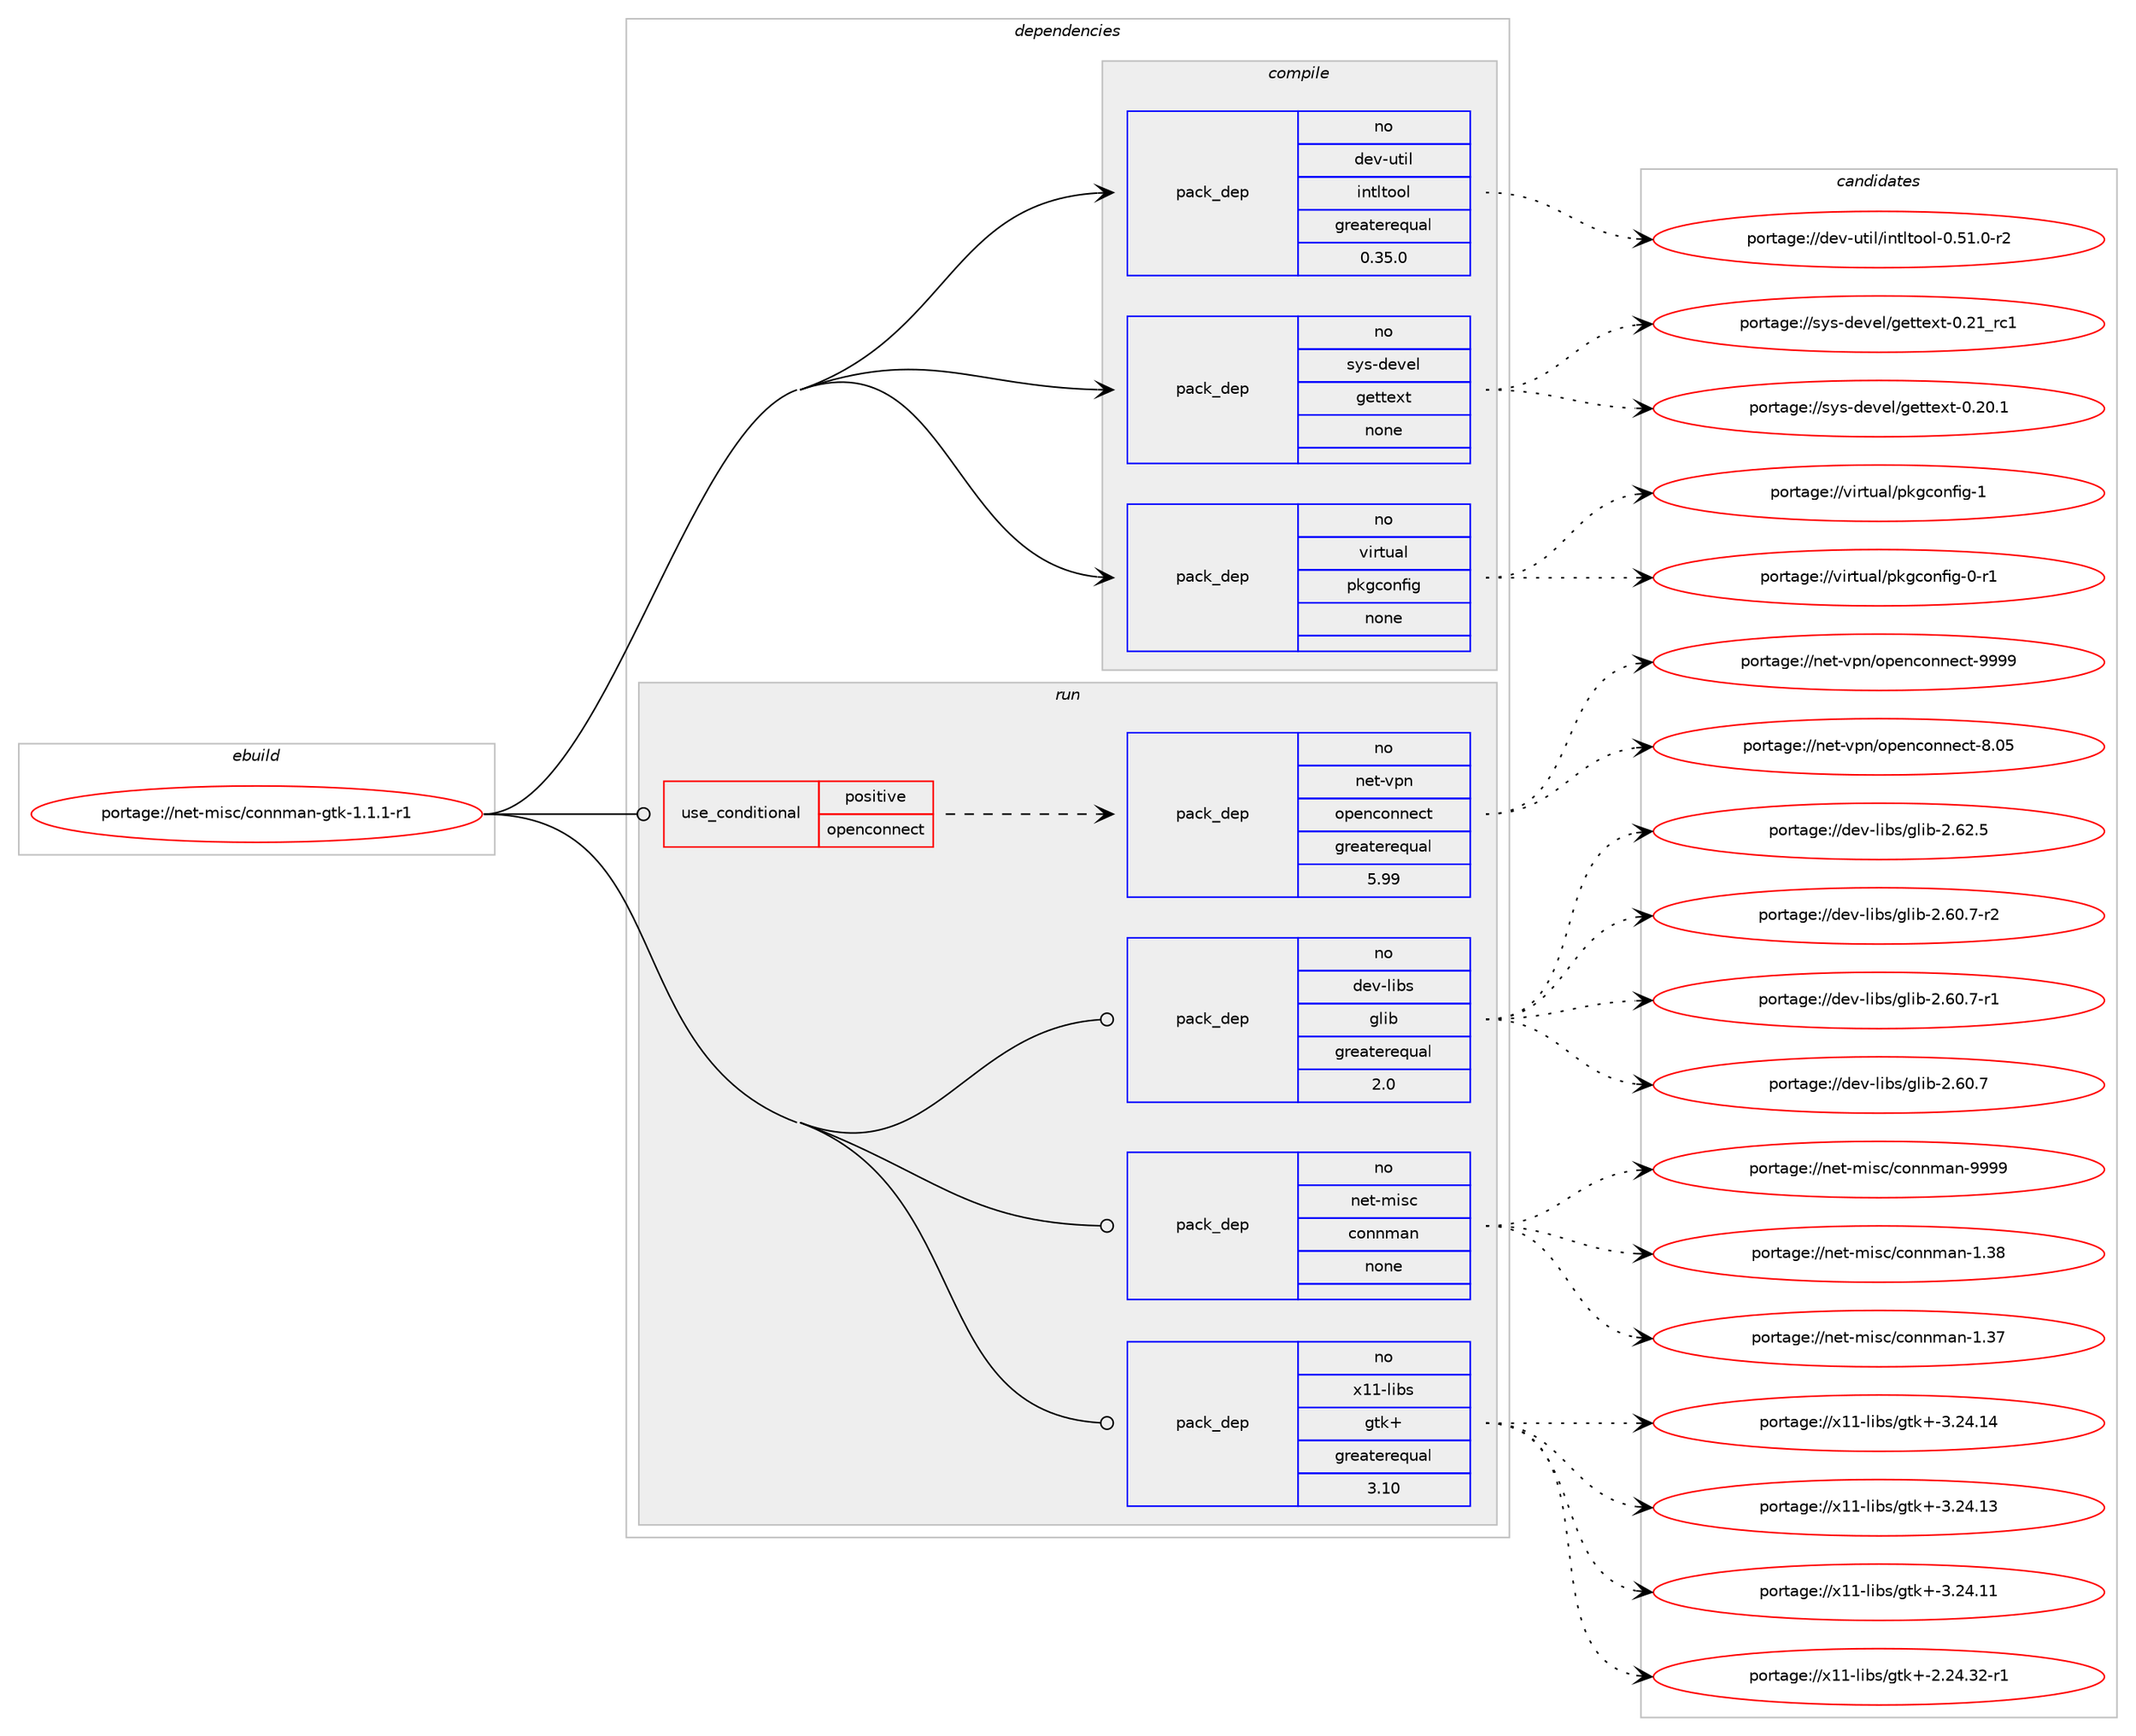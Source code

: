 digraph prolog {

# *************
# Graph options
# *************

newrank=true;
concentrate=true;
compound=true;
graph [rankdir=LR,fontname=Helvetica,fontsize=10,ranksep=1.5];#, ranksep=2.5, nodesep=0.2];
edge  [arrowhead=vee];
node  [fontname=Helvetica,fontsize=10];

# **********
# The ebuild
# **********

subgraph cluster_leftcol {
color=gray;
rank=same;
label=<<i>ebuild</i>>;
id [label="portage://net-misc/connman-gtk-1.1.1-r1", color=red, width=4, href="../net-misc/connman-gtk-1.1.1-r1.svg"];
}

# ****************
# The dependencies
# ****************

subgraph cluster_midcol {
color=gray;
label=<<i>dependencies</i>>;
subgraph cluster_compile {
fillcolor="#eeeeee";
style=filled;
label=<<i>compile</i>>;
subgraph pack58565 {
dependency75485 [label=<<TABLE BORDER="0" CELLBORDER="1" CELLSPACING="0" CELLPADDING="4" WIDTH="220"><TR><TD ROWSPAN="6" CELLPADDING="30">pack_dep</TD></TR><TR><TD WIDTH="110">no</TD></TR><TR><TD>dev-util</TD></TR><TR><TD>intltool</TD></TR><TR><TD>greaterequal</TD></TR><TR><TD>0.35.0</TD></TR></TABLE>>, shape=none, color=blue];
}
id:e -> dependency75485:w [weight=20,style="solid",arrowhead="vee"];
subgraph pack58566 {
dependency75486 [label=<<TABLE BORDER="0" CELLBORDER="1" CELLSPACING="0" CELLPADDING="4" WIDTH="220"><TR><TD ROWSPAN="6" CELLPADDING="30">pack_dep</TD></TR><TR><TD WIDTH="110">no</TD></TR><TR><TD>sys-devel</TD></TR><TR><TD>gettext</TD></TR><TR><TD>none</TD></TR><TR><TD></TD></TR></TABLE>>, shape=none, color=blue];
}
id:e -> dependency75486:w [weight=20,style="solid",arrowhead="vee"];
subgraph pack58567 {
dependency75487 [label=<<TABLE BORDER="0" CELLBORDER="1" CELLSPACING="0" CELLPADDING="4" WIDTH="220"><TR><TD ROWSPAN="6" CELLPADDING="30">pack_dep</TD></TR><TR><TD WIDTH="110">no</TD></TR><TR><TD>virtual</TD></TR><TR><TD>pkgconfig</TD></TR><TR><TD>none</TD></TR><TR><TD></TD></TR></TABLE>>, shape=none, color=blue];
}
id:e -> dependency75487:w [weight=20,style="solid",arrowhead="vee"];
}
subgraph cluster_compileandrun {
fillcolor="#eeeeee";
style=filled;
label=<<i>compile and run</i>>;
}
subgraph cluster_run {
fillcolor="#eeeeee";
style=filled;
label=<<i>run</i>>;
subgraph cond15465 {
dependency75488 [label=<<TABLE BORDER="0" CELLBORDER="1" CELLSPACING="0" CELLPADDING="4"><TR><TD ROWSPAN="3" CELLPADDING="10">use_conditional</TD></TR><TR><TD>positive</TD></TR><TR><TD>openconnect</TD></TR></TABLE>>, shape=none, color=red];
subgraph pack58568 {
dependency75489 [label=<<TABLE BORDER="0" CELLBORDER="1" CELLSPACING="0" CELLPADDING="4" WIDTH="220"><TR><TD ROWSPAN="6" CELLPADDING="30">pack_dep</TD></TR><TR><TD WIDTH="110">no</TD></TR><TR><TD>net-vpn</TD></TR><TR><TD>openconnect</TD></TR><TR><TD>greaterequal</TD></TR><TR><TD>5.99</TD></TR></TABLE>>, shape=none, color=blue];
}
dependency75488:e -> dependency75489:w [weight=20,style="dashed",arrowhead="vee"];
}
id:e -> dependency75488:w [weight=20,style="solid",arrowhead="odot"];
subgraph pack58569 {
dependency75490 [label=<<TABLE BORDER="0" CELLBORDER="1" CELLSPACING="0" CELLPADDING="4" WIDTH="220"><TR><TD ROWSPAN="6" CELLPADDING="30">pack_dep</TD></TR><TR><TD WIDTH="110">no</TD></TR><TR><TD>dev-libs</TD></TR><TR><TD>glib</TD></TR><TR><TD>greaterequal</TD></TR><TR><TD>2.0</TD></TR></TABLE>>, shape=none, color=blue];
}
id:e -> dependency75490:w [weight=20,style="solid",arrowhead="odot"];
subgraph pack58570 {
dependency75491 [label=<<TABLE BORDER="0" CELLBORDER="1" CELLSPACING="0" CELLPADDING="4" WIDTH="220"><TR><TD ROWSPAN="6" CELLPADDING="30">pack_dep</TD></TR><TR><TD WIDTH="110">no</TD></TR><TR><TD>net-misc</TD></TR><TR><TD>connman</TD></TR><TR><TD>none</TD></TR><TR><TD></TD></TR></TABLE>>, shape=none, color=blue];
}
id:e -> dependency75491:w [weight=20,style="solid",arrowhead="odot"];
subgraph pack58571 {
dependency75492 [label=<<TABLE BORDER="0" CELLBORDER="1" CELLSPACING="0" CELLPADDING="4" WIDTH="220"><TR><TD ROWSPAN="6" CELLPADDING="30">pack_dep</TD></TR><TR><TD WIDTH="110">no</TD></TR><TR><TD>x11-libs</TD></TR><TR><TD>gtk+</TD></TR><TR><TD>greaterequal</TD></TR><TR><TD>3.10</TD></TR></TABLE>>, shape=none, color=blue];
}
id:e -> dependency75492:w [weight=20,style="solid",arrowhead="odot"];
}
}

# **************
# The candidates
# **************

subgraph cluster_choices {
rank=same;
color=gray;
label=<<i>candidates</i>>;

subgraph choice58565 {
color=black;
nodesep=1;
choice1001011184511711610510847105110116108116111111108454846534946484511450 [label="portage://dev-util/intltool-0.51.0-r2", color=red, width=4,href="../dev-util/intltool-0.51.0-r2.svg"];
dependency75485:e -> choice1001011184511711610510847105110116108116111111108454846534946484511450:w [style=dotted,weight="100"];
}
subgraph choice58566 {
color=black;
nodesep=1;
choice11512111545100101118101108471031011161161011201164548465049951149949 [label="portage://sys-devel/gettext-0.21_rc1", color=red, width=4,href="../sys-devel/gettext-0.21_rc1.svg"];
choice115121115451001011181011084710310111611610112011645484650484649 [label="portage://sys-devel/gettext-0.20.1", color=red, width=4,href="../sys-devel/gettext-0.20.1.svg"];
dependency75486:e -> choice11512111545100101118101108471031011161161011201164548465049951149949:w [style=dotted,weight="100"];
dependency75486:e -> choice115121115451001011181011084710310111611610112011645484650484649:w [style=dotted,weight="100"];
}
subgraph choice58567 {
color=black;
nodesep=1;
choice1181051141161179710847112107103991111101021051034549 [label="portage://virtual/pkgconfig-1", color=red, width=4,href="../virtual/pkgconfig-1.svg"];
choice11810511411611797108471121071039911111010210510345484511449 [label="portage://virtual/pkgconfig-0-r1", color=red, width=4,href="../virtual/pkgconfig-0-r1.svg"];
dependency75487:e -> choice1181051141161179710847112107103991111101021051034549:w [style=dotted,weight="100"];
dependency75487:e -> choice11810511411611797108471121071039911111010210510345484511449:w [style=dotted,weight="100"];
}
subgraph choice58568 {
color=black;
nodesep=1;
choice110101116451181121104711111210111099111110110101991164557575757 [label="portage://net-vpn/openconnect-9999", color=red, width=4,href="../net-vpn/openconnect-9999.svg"];
choice110101116451181121104711111210111099111110110101991164556464853 [label="portage://net-vpn/openconnect-8.05", color=red, width=4,href="../net-vpn/openconnect-8.05.svg"];
dependency75489:e -> choice110101116451181121104711111210111099111110110101991164557575757:w [style=dotted,weight="100"];
dependency75489:e -> choice110101116451181121104711111210111099111110110101991164556464853:w [style=dotted,weight="100"];
}
subgraph choice58569 {
color=black;
nodesep=1;
choice1001011184510810598115471031081059845504654504653 [label="portage://dev-libs/glib-2.62.5", color=red, width=4,href="../dev-libs/glib-2.62.5.svg"];
choice10010111845108105981154710310810598455046544846554511450 [label="portage://dev-libs/glib-2.60.7-r2", color=red, width=4,href="../dev-libs/glib-2.60.7-r2.svg"];
choice10010111845108105981154710310810598455046544846554511449 [label="portage://dev-libs/glib-2.60.7-r1", color=red, width=4,href="../dev-libs/glib-2.60.7-r1.svg"];
choice1001011184510810598115471031081059845504654484655 [label="portage://dev-libs/glib-2.60.7", color=red, width=4,href="../dev-libs/glib-2.60.7.svg"];
dependency75490:e -> choice1001011184510810598115471031081059845504654504653:w [style=dotted,weight="100"];
dependency75490:e -> choice10010111845108105981154710310810598455046544846554511450:w [style=dotted,weight="100"];
dependency75490:e -> choice10010111845108105981154710310810598455046544846554511449:w [style=dotted,weight="100"];
dependency75490:e -> choice1001011184510810598115471031081059845504654484655:w [style=dotted,weight="100"];
}
subgraph choice58570 {
color=black;
nodesep=1;
choice11010111645109105115994799111110110109971104557575757 [label="portage://net-misc/connman-9999", color=red, width=4,href="../net-misc/connman-9999.svg"];
choice11010111645109105115994799111110110109971104549465156 [label="portage://net-misc/connman-1.38", color=red, width=4,href="../net-misc/connman-1.38.svg"];
choice11010111645109105115994799111110110109971104549465155 [label="portage://net-misc/connman-1.37", color=red, width=4,href="../net-misc/connman-1.37.svg"];
dependency75491:e -> choice11010111645109105115994799111110110109971104557575757:w [style=dotted,weight="100"];
dependency75491:e -> choice11010111645109105115994799111110110109971104549465156:w [style=dotted,weight="100"];
dependency75491:e -> choice11010111645109105115994799111110110109971104549465155:w [style=dotted,weight="100"];
}
subgraph choice58571 {
color=black;
nodesep=1;
choice1204949451081059811547103116107434551465052464952 [label="portage://x11-libs/gtk+-3.24.14", color=red, width=4,href="../x11-libs/gtk+-3.24.14.svg"];
choice1204949451081059811547103116107434551465052464951 [label="portage://x11-libs/gtk+-3.24.13", color=red, width=4,href="../x11-libs/gtk+-3.24.13.svg"];
choice1204949451081059811547103116107434551465052464949 [label="portage://x11-libs/gtk+-3.24.11", color=red, width=4,href="../x11-libs/gtk+-3.24.11.svg"];
choice12049494510810598115471031161074345504650524651504511449 [label="portage://x11-libs/gtk+-2.24.32-r1", color=red, width=4,href="../x11-libs/gtk+-2.24.32-r1.svg"];
dependency75492:e -> choice1204949451081059811547103116107434551465052464952:w [style=dotted,weight="100"];
dependency75492:e -> choice1204949451081059811547103116107434551465052464951:w [style=dotted,weight="100"];
dependency75492:e -> choice1204949451081059811547103116107434551465052464949:w [style=dotted,weight="100"];
dependency75492:e -> choice12049494510810598115471031161074345504650524651504511449:w [style=dotted,weight="100"];
}
}

}
